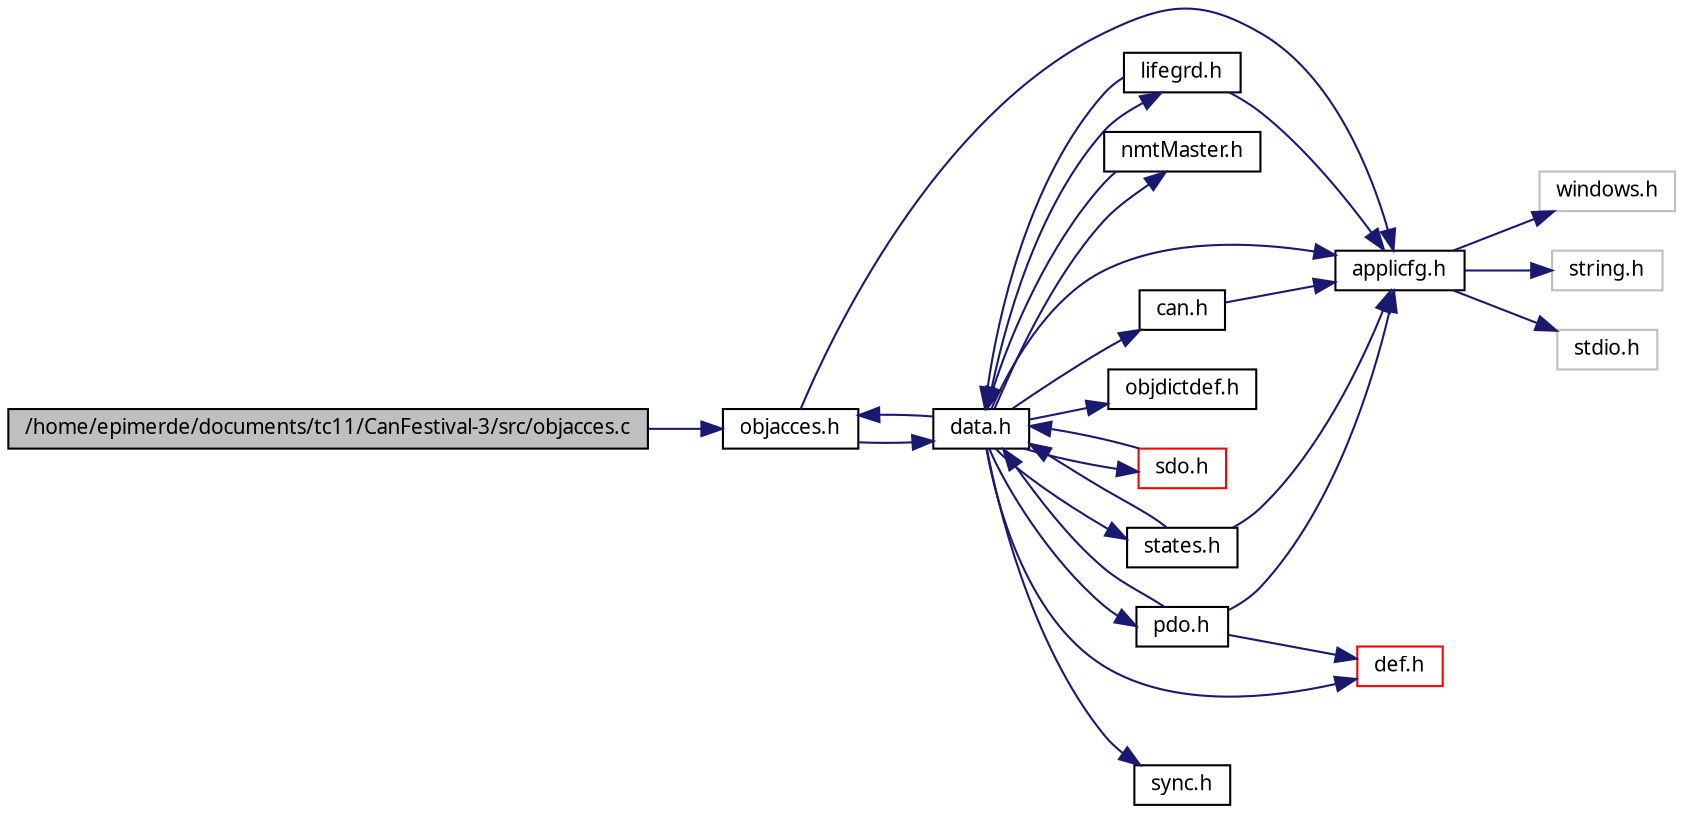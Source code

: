 digraph G
{
  edge [fontname="FreeSans.ttf",fontsize=10,labelfontname="FreeSans.ttf",labelfontsize=10];
  node [fontname="FreeSans.ttf",fontsize=10,shape=record];
  rankdir=LR;
  Node1 [label="/home/epimerde/documents/tc11/CanFestival-3/src/objacces.c",height=0.2,width=0.4,color="black", fillcolor="grey75", style="filled" fontcolor="black"];
  Node1 -> Node2 [color="midnightblue",fontsize=10,style="solid"];
  Node2 [label="objacces.h",height=0.2,width=0.4,color="black", fillcolor="white", style="filled",URL="$objacces_8h.html"];
  Node2 -> Node3 [color="midnightblue",fontsize=10,style="solid"];
  Node3 [label="applicfg.h",height=0.2,width=0.4,color="black", fillcolor="white", style="filled",URL="$win32_2applicfg_8h.html"];
  Node3 -> Node4 [color="midnightblue",fontsize=10,style="solid"];
  Node4 [label="windows.h",height=0.2,width=0.4,color="grey75", fillcolor="white", style="filled"];
  Node3 -> Node5 [color="midnightblue",fontsize=10,style="solid"];
  Node5 [label="string.h",height=0.2,width=0.4,color="grey75", fillcolor="white", style="filled"];
  Node3 -> Node6 [color="midnightblue",fontsize=10,style="solid"];
  Node6 [label="stdio.h",height=0.2,width=0.4,color="grey75", fillcolor="white", style="filled"];
  Node2 -> Node7 [color="midnightblue",fontsize=10,style="solid"];
  Node7 [label="data.h",height=0.2,width=0.4,color="black", fillcolor="white", style="filled",URL="$data_8h.html"];
  Node7 -> Node3 [color="midnightblue",fontsize=10,style="solid"];
  Node7 -> Node8 [color="midnightblue",fontsize=10,style="solid"];
  Node8 [label="def.h",height=0.2,width=0.4,color="red", fillcolor="white", style="filled",URL="$def_8h.html"];
  Node7 -> Node9 [color="midnightblue",fontsize=10,style="solid"];
  Node9 [label="can.h",height=0.2,width=0.4,color="black", fillcolor="white", style="filled",URL="$can_8h.html"];
  Node9 -> Node3 [color="midnightblue",fontsize=10,style="solid"];
  Node7 -> Node10 [color="midnightblue",fontsize=10,style="solid"];
  Node10 [label="objdictdef.h",height=0.2,width=0.4,color="black", fillcolor="white", style="filled",URL="$objdictdef_8h.html"];
  Node7 -> Node2 [color="midnightblue",fontsize=10,style="solid"];
  Node7 -> Node11 [color="midnightblue",fontsize=10,style="solid"];
  Node11 [label="sdo.h",height=0.2,width=0.4,color="red", fillcolor="white", style="filled",URL="$sdo_8h.html"];
  Node11 -> Node7 [color="midnightblue",fontsize=10,style="solid"];
  Node7 -> Node12 [color="midnightblue",fontsize=10,style="solid"];
  Node12 [label="pdo.h",height=0.2,width=0.4,color="black", fillcolor="white", style="filled",URL="$pdo_8h.html"];
  Node12 -> Node3 [color="midnightblue",fontsize=10,style="solid"];
  Node12 -> Node8 [color="midnightblue",fontsize=10,style="solid"];
  Node12 -> Node7 [color="midnightblue",fontsize=10,style="solid"];
  Node7 -> Node13 [color="midnightblue",fontsize=10,style="solid"];
  Node13 [label="states.h",height=0.2,width=0.4,color="black", fillcolor="white", style="filled",URL="$states_8h.html"];
  Node13 -> Node3 [color="midnightblue",fontsize=10,style="solid"];
  Node13 -> Node7 [color="midnightblue",fontsize=10,style="solid"];
  Node7 -> Node14 [color="midnightblue",fontsize=10,style="solid"];
  Node14 [label="lifegrd.h",height=0.2,width=0.4,color="black", fillcolor="white", style="filled",URL="$lifegrd_8h.html"];
  Node14 -> Node3 [color="midnightblue",fontsize=10,style="solid"];
  Node14 -> Node7 [color="midnightblue",fontsize=10,style="solid"];
  Node7 -> Node15 [color="midnightblue",fontsize=10,style="solid"];
  Node15 [label="sync.h",height=0.2,width=0.4,color="black", fillcolor="white", style="filled",URL="$sync_8h.html"];
  Node7 -> Node16 [color="midnightblue",fontsize=10,style="solid"];
  Node16 [label="nmtMaster.h",height=0.2,width=0.4,color="black", fillcolor="white", style="filled",URL="$nmtMaster_8h.html"];
  Node16 -> Node7 [color="midnightblue",fontsize=10,style="solid"];
}
